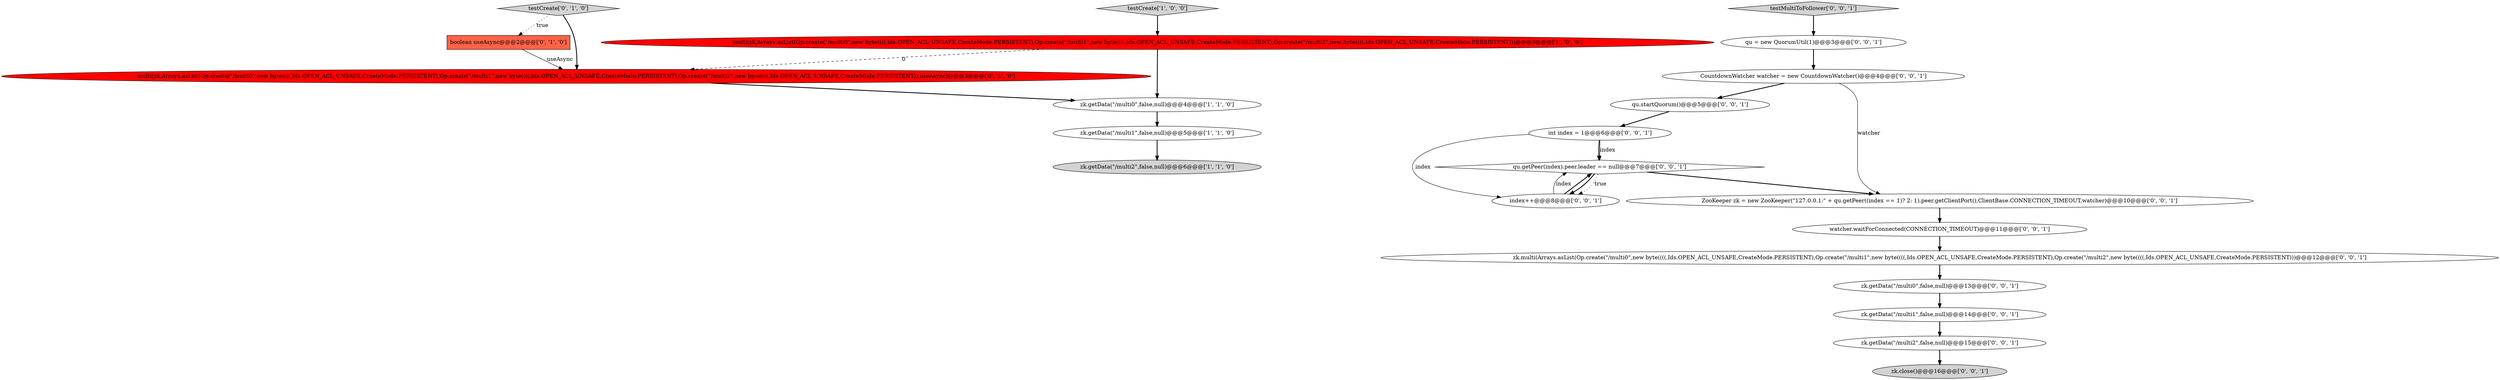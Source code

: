 digraph {
7 [style = filled, label = "testCreate['0', '1', '0']", fillcolor = lightgray, shape = diamond image = "AAA0AAABBB2BBB"];
8 [style = filled, label = "qu.getPeer(index).peer.leader == null@@@7@@@['0', '0', '1']", fillcolor = white, shape = diamond image = "AAA0AAABBB3BBB"];
5 [style = filled, label = "boolean useAsync@@@2@@@['0', '1', '0']", fillcolor = tomato, shape = box image = "AAA1AAABBB2BBB"];
15 [style = filled, label = "CountdownWatcher watcher = new CountdownWatcher()@@@4@@@['0', '0', '1']", fillcolor = white, shape = ellipse image = "AAA0AAABBB3BBB"];
3 [style = filled, label = "zk.getData(\"/multi1\",false,null)@@@5@@@['1', '1', '0']", fillcolor = white, shape = ellipse image = "AAA0AAABBB1BBB"];
0 [style = filled, label = "zk.getData(\"/multi0\",false,null)@@@4@@@['1', '1', '0']", fillcolor = white, shape = ellipse image = "AAA0AAABBB1BBB"];
14 [style = filled, label = "zk.getData(\"/multi2\",false,null)@@@15@@@['0', '0', '1']", fillcolor = white, shape = ellipse image = "AAA0AAABBB3BBB"];
1 [style = filled, label = "testCreate['1', '0', '0']", fillcolor = lightgray, shape = diamond image = "AAA0AAABBB1BBB"];
2 [style = filled, label = "zk.getData(\"/multi2\",false,null)@@@6@@@['1', '1', '0']", fillcolor = lightgray, shape = ellipse image = "AAA0AAABBB1BBB"];
10 [style = filled, label = "zk.close()@@@16@@@['0', '0', '1']", fillcolor = lightgray, shape = ellipse image = "AAA0AAABBB3BBB"];
16 [style = filled, label = "zk.multi(Arrays.asList(Op.create(\"/multi0\",new byte((((,Ids.OPEN_ACL_UNSAFE,CreateMode.PERSISTENT),Op.create(\"/multi1\",new byte((((,Ids.OPEN_ACL_UNSAFE,CreateMode.PERSISTENT),Op.create(\"/multi2\",new byte((((,Ids.OPEN_ACL_UNSAFE,CreateMode.PERSISTENT)))@@@12@@@['0', '0', '1']", fillcolor = white, shape = ellipse image = "AAA0AAABBB3BBB"];
12 [style = filled, label = "zk.getData(\"/multi0\",false,null)@@@13@@@['0', '0', '1']", fillcolor = white, shape = ellipse image = "AAA0AAABBB3BBB"];
9 [style = filled, label = "index++@@@8@@@['0', '0', '1']", fillcolor = white, shape = ellipse image = "AAA0AAABBB3BBB"];
11 [style = filled, label = "qu.startQuorum()@@@5@@@['0', '0', '1']", fillcolor = white, shape = ellipse image = "AAA0AAABBB3BBB"];
13 [style = filled, label = "watcher.waitForConnected(CONNECTION_TIMEOUT)@@@11@@@['0', '0', '1']", fillcolor = white, shape = ellipse image = "AAA0AAABBB3BBB"];
19 [style = filled, label = "zk.getData(\"/multi1\",false,null)@@@14@@@['0', '0', '1']", fillcolor = white, shape = ellipse image = "AAA0AAABBB3BBB"];
6 [style = filled, label = "multi(zk,Arrays.asList(Op.create(\"/multi0\",new byte((((,Ids.OPEN_ACL_UNSAFE,CreateMode.PERSISTENT),Op.create(\"/multi1\",new byte((((,Ids.OPEN_ACL_UNSAFE,CreateMode.PERSISTENT),Op.create(\"/multi2\",new byte((((,Ids.OPEN_ACL_UNSAFE,CreateMode.PERSISTENT)),useAsync)@@@3@@@['0', '1', '0']", fillcolor = red, shape = ellipse image = "AAA1AAABBB2BBB"];
17 [style = filled, label = "ZooKeeper zk = new ZooKeeper(\"127.0.0.1:\" + qu.getPeer((index == 1)? 2: 1).peer.getClientPort(),ClientBase.CONNECTION_TIMEOUT,watcher)@@@10@@@['0', '0', '1']", fillcolor = white, shape = ellipse image = "AAA0AAABBB3BBB"];
21 [style = filled, label = "testMultiToFollower['0', '0', '1']", fillcolor = lightgray, shape = diamond image = "AAA0AAABBB3BBB"];
18 [style = filled, label = "qu = new QuorumUtil(1)@@@3@@@['0', '0', '1']", fillcolor = white, shape = ellipse image = "AAA0AAABBB3BBB"];
20 [style = filled, label = "int index = 1@@@6@@@['0', '0', '1']", fillcolor = white, shape = ellipse image = "AAA0AAABBB3BBB"];
4 [style = filled, label = "multi(zk,Arrays.asList(Op.create(\"/multi0\",new byte((((,Ids.OPEN_ACL_UNSAFE,CreateMode.PERSISTENT),Op.create(\"/multi1\",new byte((((,Ids.OPEN_ACL_UNSAFE,CreateMode.PERSISTENT),Op.create(\"/multi2\",new byte((((,Ids.OPEN_ACL_UNSAFE,CreateMode.PERSISTENT)))@@@3@@@['1', '0', '0']", fillcolor = red, shape = ellipse image = "AAA1AAABBB1BBB"];
0->3 [style = bold, label=""];
11->20 [style = bold, label=""];
1->4 [style = bold, label=""];
20->8 [style = solid, label="index"];
9->8 [style = solid, label="index"];
18->15 [style = bold, label=""];
14->10 [style = bold, label=""];
15->17 [style = solid, label="watcher"];
6->0 [style = bold, label=""];
4->6 [style = dashed, label="0"];
9->8 [style = bold, label=""];
13->16 [style = bold, label=""];
21->18 [style = bold, label=""];
4->0 [style = bold, label=""];
7->5 [style = dotted, label="true"];
8->17 [style = bold, label=""];
20->8 [style = bold, label=""];
19->14 [style = bold, label=""];
15->11 [style = bold, label=""];
3->2 [style = bold, label=""];
5->6 [style = solid, label="useAsync"];
7->6 [style = bold, label=""];
8->9 [style = bold, label=""];
17->13 [style = bold, label=""];
8->9 [style = dotted, label="true"];
12->19 [style = bold, label=""];
20->9 [style = solid, label="index"];
16->12 [style = bold, label=""];
}
